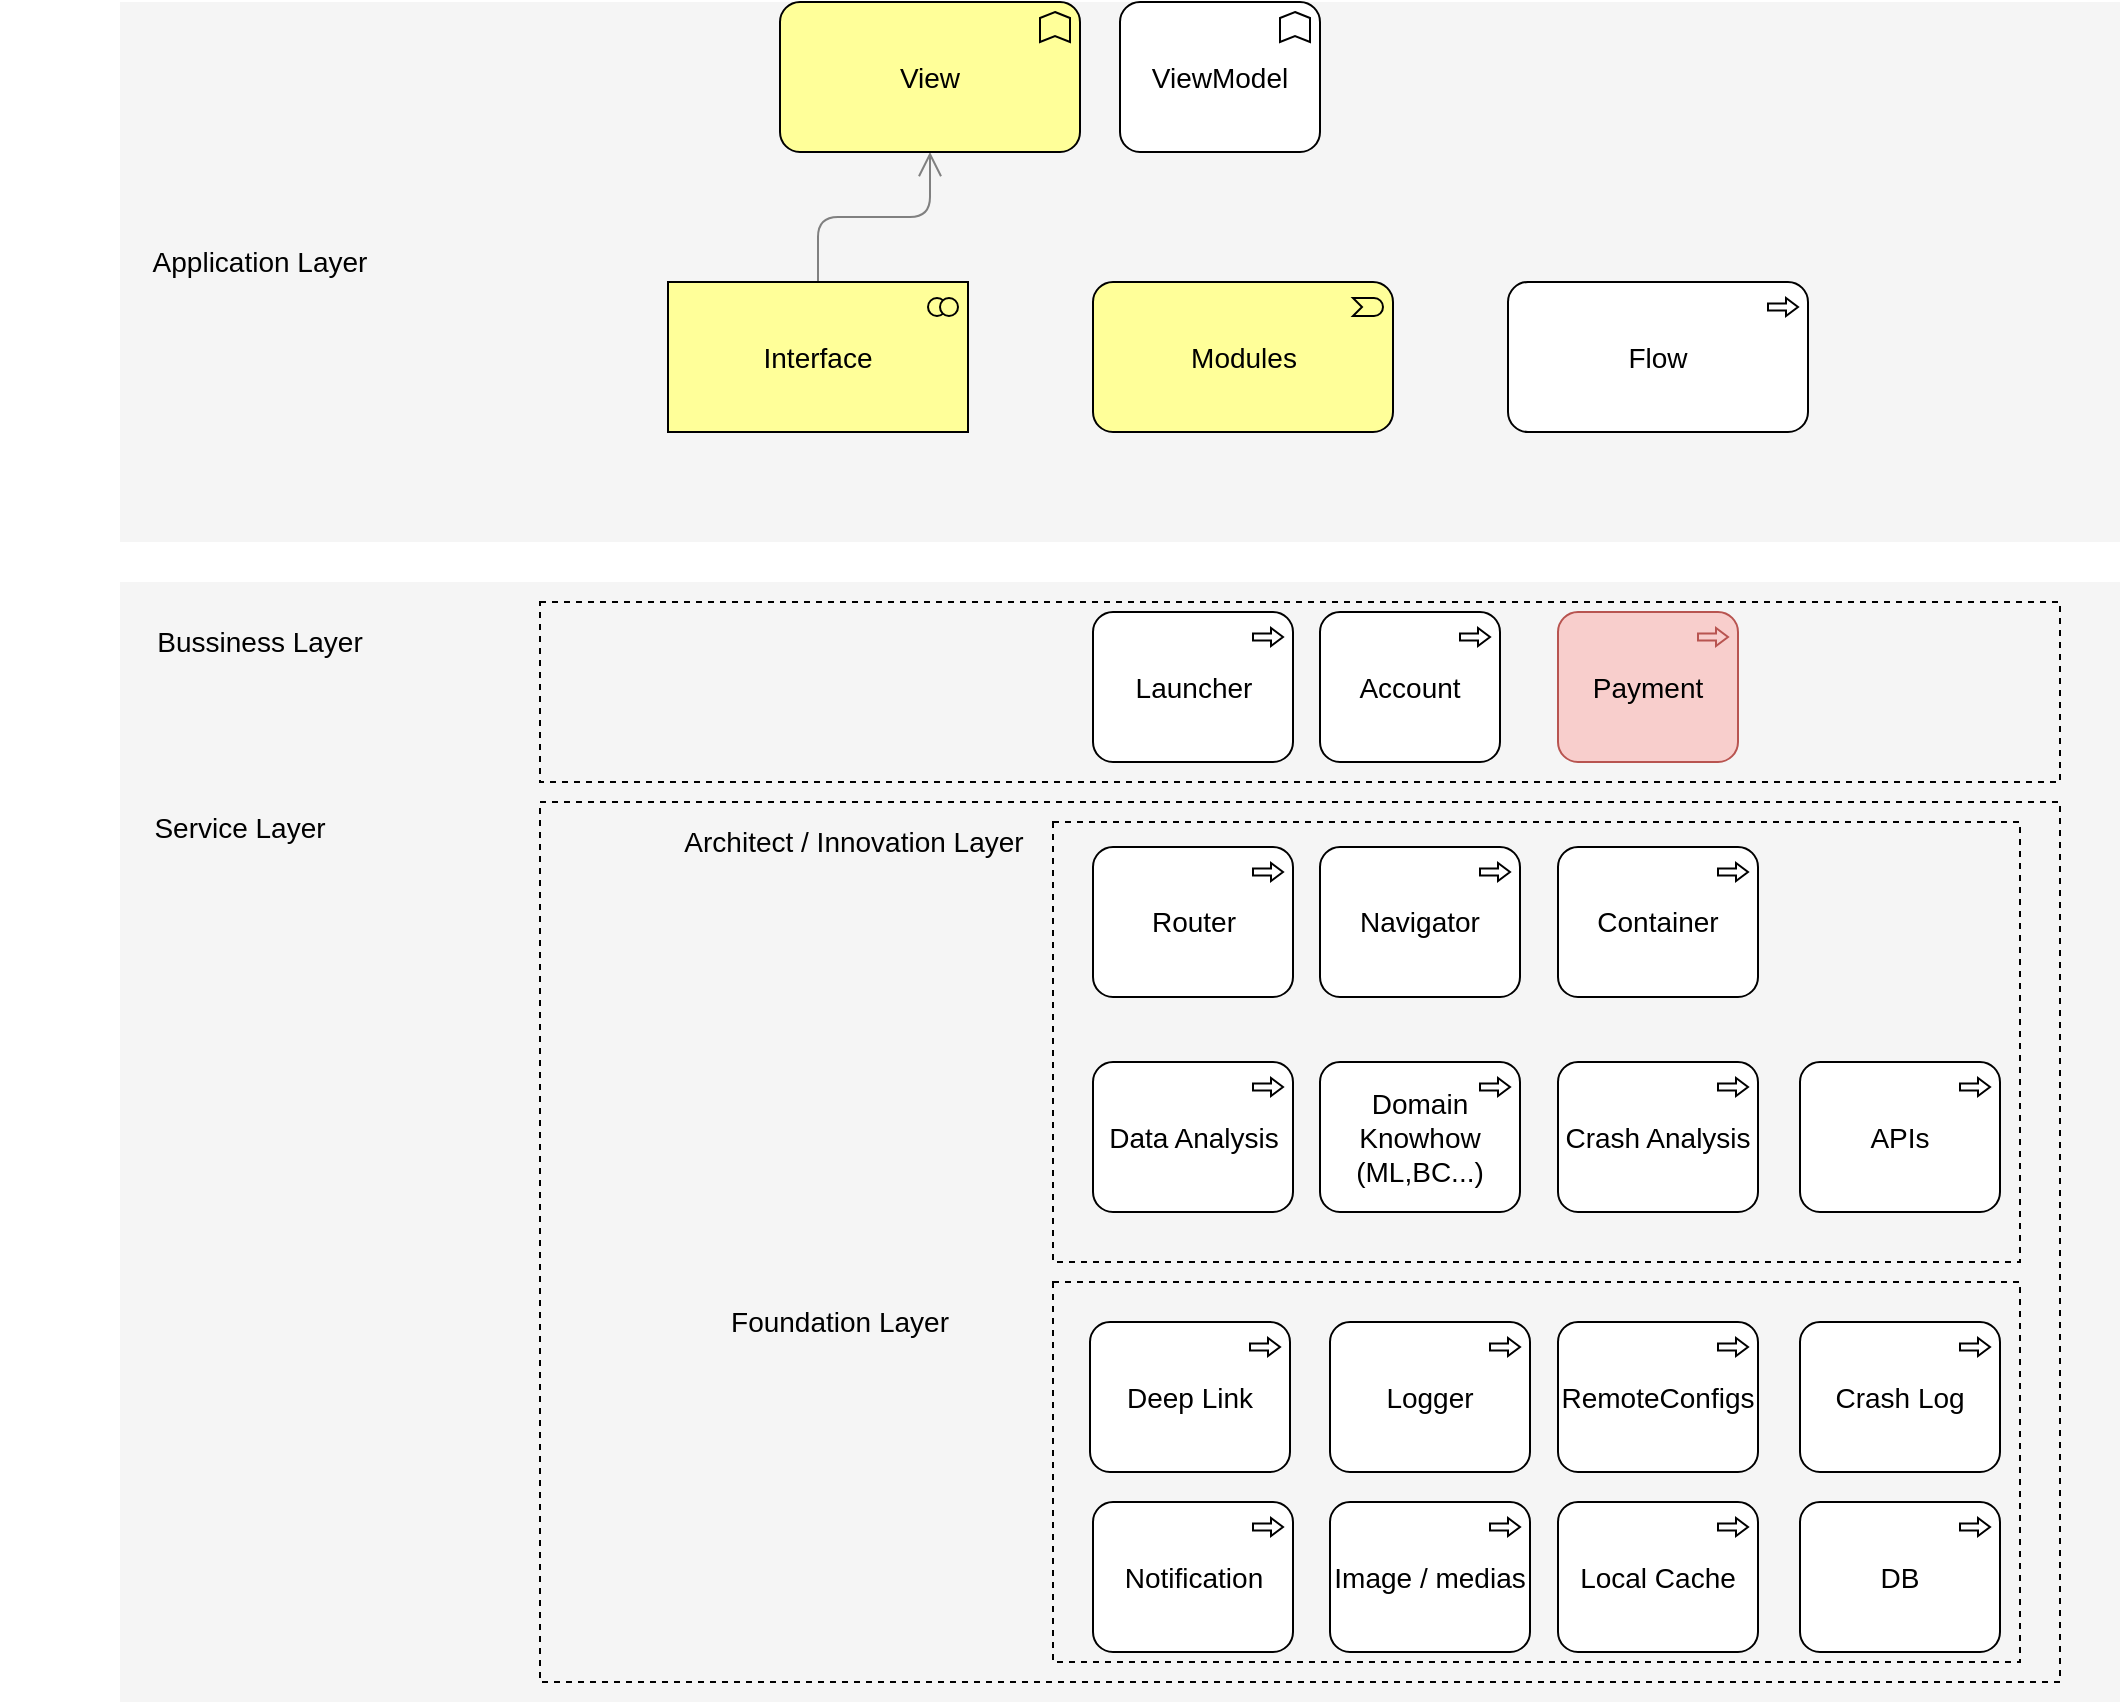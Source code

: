<mxfile version="13.7.3" type="github">
  <diagram id="6I0OCvxSQrVGMHxT2VVA" name="Page-1">
    <mxGraphModel dx="1239" dy="841" grid="1" gridSize="10" guides="1" tooltips="1" connect="1" arrows="1" fold="1" page="1" pageScale="1" pageWidth="850" pageHeight="1100" math="0" shadow="0">
      <root>
        <mxCell id="0" />
        <mxCell id="1" parent="0" />
        <mxCell id="dKdSaXE48SgPbhcamS2K-31" value="" style="whiteSpace=wrap;html=1;strokeColor=none;strokeWidth=1;fillColor=#f5f5f5;fontSize=14;" parent="1" vertex="1">
          <mxGeometry x="310" y="490" width="1000" height="560" as="geometry" />
        </mxCell>
        <mxCell id="dKdSaXE48SgPbhcamS2K-32" value="" style="whiteSpace=wrap;html=1;strokeColor=none;strokeWidth=1;fillColor=#f5f5f5;fontSize=14;" parent="1" vertex="1">
          <mxGeometry x="310" y="200" width="1000" height="270" as="geometry" />
        </mxCell>
        <mxCell id="dKdSaXE48SgPbhcamS2K-46" style="edgeStyle=elbowEdgeStyle;rounded=1;elbow=vertical;html=1;startSize=10;endArrow=open;endFill=0;endSize=10;jettySize=auto;orthogonalLoop=1;strokeColor=#808080;fontSize=14;" parent="1" source="dKdSaXE48SgPbhcamS2K-55" target="dKdSaXE48SgPbhcamS2K-54" edge="1">
          <mxGeometry relative="1" as="geometry" />
        </mxCell>
        <mxCell id="dKdSaXE48SgPbhcamS2K-54" value="View" style="html=1;whiteSpace=wrap;fillColor=#ffff99;shape=mxgraph.archimate3.application;appType=func;archiType=rounded;fontSize=14;" parent="1" vertex="1">
          <mxGeometry x="640" y="200" width="150" height="75" as="geometry" />
        </mxCell>
        <mxCell id="dKdSaXE48SgPbhcamS2K-56" value="Modules" style="html=1;whiteSpace=wrap;fillColor=#ffff99;shape=mxgraph.archimate3.application;appType=event;archiType=rounded;fontSize=14;" parent="1" vertex="1">
          <mxGeometry x="796.5" y="340" width="150" height="75" as="geometry" />
        </mxCell>
        <mxCell id="dKdSaXE48SgPbhcamS2K-57" value="Flow" style="html=1;whiteSpace=wrap;shape=mxgraph.archimate3.application;appType=proc;archiType=rounded;fontSize=14;" parent="1" vertex="1">
          <mxGeometry x="1004" y="340" width="150" height="75" as="geometry" />
        </mxCell>
        <mxCell id="dKdSaXE48SgPbhcamS2K-60" value="Application Layer" style="text;html=1;strokeColor=none;fillColor=none;align=center;verticalAlign=middle;whiteSpace=wrap;fontSize=14;" parent="1" vertex="1">
          <mxGeometry x="260" y="320" width="240" height="20" as="geometry" />
        </mxCell>
        <mxCell id="dKdSaXE48SgPbhcamS2K-55" value="Interface" style="html=1;whiteSpace=wrap;fillColor=#ffff99;shape=mxgraph.archimate3.application;appType=collab;archiType=square;fontSize=14;" parent="1" vertex="1">
          <mxGeometry x="584" y="340" width="150" height="75" as="geometry" />
        </mxCell>
        <mxCell id="H5xaVmF9Y_K5JrJkrrNT-2" value="ViewModel" style="html=1;whiteSpace=wrap;shape=mxgraph.archimate3.application;appType=func;archiType=rounded;fontSize=14;" vertex="1" parent="1">
          <mxGeometry x="810" y="200" width="100" height="75" as="geometry" />
        </mxCell>
        <mxCell id="H5xaVmF9Y_K5JrJkrrNT-3" value="Launcher" style="html=1;whiteSpace=wrap;shape=mxgraph.archimate3.application;appType=proc;archiType=rounded;fontSize=14;" vertex="1" parent="1">
          <mxGeometry x="796.5" y="505" width="100" height="75" as="geometry" />
        </mxCell>
        <mxCell id="H5xaVmF9Y_K5JrJkrrNT-4" value="Account" style="html=1;whiteSpace=wrap;shape=mxgraph.archimate3.application;appType=proc;archiType=rounded;fontSize=14;" vertex="1" parent="1">
          <mxGeometry x="910" y="505" width="90" height="75" as="geometry" />
        </mxCell>
        <mxCell id="H5xaVmF9Y_K5JrJkrrNT-5" value="Payment" style="html=1;whiteSpace=wrap;shape=mxgraph.archimate3.application;appType=proc;archiType=rounded;fontSize=14;fillColor=#f8cecc;strokeColor=#b85450;" vertex="1" parent="1">
          <mxGeometry x="1029" y="505" width="90" height="75" as="geometry" />
        </mxCell>
        <mxCell id="H5xaVmF9Y_K5JrJkrrNT-6" value="Router" style="html=1;whiteSpace=wrap;shape=mxgraph.archimate3.application;appType=proc;archiType=rounded;fontSize=14;" vertex="1" parent="1">
          <mxGeometry x="796.5" y="622.5" width="100" height="75" as="geometry" />
        </mxCell>
        <mxCell id="H5xaVmF9Y_K5JrJkrrNT-7" value="Navigator" style="html=1;whiteSpace=wrap;shape=mxgraph.archimate3.application;appType=proc;archiType=rounded;fontSize=14;" vertex="1" parent="1">
          <mxGeometry x="910" y="622.5" width="100" height="75" as="geometry" />
        </mxCell>
        <mxCell id="H5xaVmF9Y_K5JrJkrrNT-8" value="Data Analysis" style="html=1;whiteSpace=wrap;shape=mxgraph.archimate3.application;appType=proc;archiType=rounded;fontSize=14;" vertex="1" parent="1">
          <mxGeometry x="796.5" y="730" width="100" height="75" as="geometry" />
        </mxCell>
        <mxCell id="H5xaVmF9Y_K5JrJkrrNT-11" value="Deep Link" style="html=1;whiteSpace=wrap;shape=mxgraph.archimate3.application;appType=proc;archiType=rounded;fontSize=14;" vertex="1" parent="1">
          <mxGeometry x="795" y="860" width="100" height="75" as="geometry" />
        </mxCell>
        <mxCell id="H5xaVmF9Y_K5JrJkrrNT-12" value="Container" style="html=1;whiteSpace=wrap;shape=mxgraph.archimate3.application;appType=proc;archiType=rounded;fontSize=14;" vertex="1" parent="1">
          <mxGeometry x="1029" y="622.5" width="100" height="75" as="geometry" />
        </mxCell>
        <mxCell id="H5xaVmF9Y_K5JrJkrrNT-13" value="Logger" style="html=1;whiteSpace=wrap;shape=mxgraph.archimate3.application;appType=proc;archiType=rounded;fontSize=14;" vertex="1" parent="1">
          <mxGeometry x="915" y="860" width="100" height="75" as="geometry" />
        </mxCell>
        <mxCell id="H5xaVmF9Y_K5JrJkrrNT-14" value="RemoteConfigs" style="html=1;whiteSpace=wrap;shape=mxgraph.archimate3.application;appType=proc;archiType=rounded;fontSize=14;" vertex="1" parent="1">
          <mxGeometry x="1029" y="860" width="100" height="75" as="geometry" />
        </mxCell>
        <mxCell id="H5xaVmF9Y_K5JrJkrrNT-15" value="Crash Log" style="html=1;whiteSpace=wrap;shape=mxgraph.archimate3.application;appType=proc;archiType=rounded;fontSize=14;" vertex="1" parent="1">
          <mxGeometry x="1150" y="860" width="100" height="75" as="geometry" />
        </mxCell>
        <mxCell id="H5xaVmF9Y_K5JrJkrrNT-16" value="Domain Knowhow (ML,BC...)" style="html=1;whiteSpace=wrap;shape=mxgraph.archimate3.application;appType=proc;archiType=rounded;fontSize=14;" vertex="1" parent="1">
          <mxGeometry x="910" y="730" width="100" height="75" as="geometry" />
        </mxCell>
        <mxCell id="H5xaVmF9Y_K5JrJkrrNT-17" value="Crash Analysis" style="html=1;whiteSpace=wrap;shape=mxgraph.archimate3.application;appType=proc;archiType=rounded;fontSize=14;" vertex="1" parent="1">
          <mxGeometry x="1029" y="730" width="100" height="75" as="geometry" />
        </mxCell>
        <mxCell id="H5xaVmF9Y_K5JrJkrrNT-18" value="Notification" style="html=1;whiteSpace=wrap;shape=mxgraph.archimate3.application;appType=proc;archiType=rounded;fontSize=14;" vertex="1" parent="1">
          <mxGeometry x="796.5" y="950" width="100" height="75" as="geometry" />
        </mxCell>
        <mxCell id="H5xaVmF9Y_K5JrJkrrNT-19" value="Image / medias" style="html=1;whiteSpace=wrap;shape=mxgraph.archimate3.application;appType=proc;archiType=rounded;fontSize=14;" vertex="1" parent="1">
          <mxGeometry x="915" y="950" width="100" height="75" as="geometry" />
        </mxCell>
        <mxCell id="H5xaVmF9Y_K5JrJkrrNT-20" value="Local Cache" style="html=1;whiteSpace=wrap;shape=mxgraph.archimate3.application;appType=proc;archiType=rounded;fontSize=14;" vertex="1" parent="1">
          <mxGeometry x="1029" y="950" width="100" height="75" as="geometry" />
        </mxCell>
        <mxCell id="H5xaVmF9Y_K5JrJkrrNT-21" value="APIs" style="html=1;whiteSpace=wrap;shape=mxgraph.archimate3.application;appType=proc;archiType=rounded;fontSize=14;" vertex="1" parent="1">
          <mxGeometry x="1150" y="730" width="100" height="75" as="geometry" />
        </mxCell>
        <mxCell id="H5xaVmF9Y_K5JrJkrrNT-22" value="DB" style="html=1;whiteSpace=wrap;shape=mxgraph.archimate3.application;appType=proc;archiType=rounded;fontSize=14;" vertex="1" parent="1">
          <mxGeometry x="1150" y="950" width="100" height="75" as="geometry" />
        </mxCell>
        <mxCell id="H5xaVmF9Y_K5JrJkrrNT-23" value="" style="rounded=0;whiteSpace=wrap;html=1;fillColor=none;dashed=1;" vertex="1" parent="1">
          <mxGeometry x="776.5" y="610" width="483.5" height="220" as="geometry" />
        </mxCell>
        <mxCell id="H5xaVmF9Y_K5JrJkrrNT-24" value="" style="rounded=0;whiteSpace=wrap;html=1;fillColor=none;dashed=1;" vertex="1" parent="1">
          <mxGeometry x="776.5" y="840" width="483.5" height="190" as="geometry" />
        </mxCell>
        <mxCell id="H5xaVmF9Y_K5JrJkrrNT-25" value="" style="rounded=0;whiteSpace=wrap;html=1;fillColor=none;dashed=1;" vertex="1" parent="1">
          <mxGeometry x="520" y="600" width="760" height="440" as="geometry" />
        </mxCell>
        <mxCell id="H5xaVmF9Y_K5JrJkrrNT-26" value="" style="rounded=0;whiteSpace=wrap;html=1;fillColor=none;dashed=1;" vertex="1" parent="1">
          <mxGeometry x="520" y="500" width="760" height="90" as="geometry" />
        </mxCell>
        <mxCell id="H5xaVmF9Y_K5JrJkrrNT-27" value="Architect / Innovation Layer" style="text;html=1;strokeColor=none;fillColor=none;align=center;verticalAlign=middle;whiteSpace=wrap;fontSize=14;" vertex="1" parent="1">
          <mxGeometry x="556.5" y="610" width="240" height="20" as="geometry" />
        </mxCell>
        <mxCell id="H5xaVmF9Y_K5JrJkrrNT-28" value="Foundation Layer" style="text;html=1;strokeColor=none;fillColor=none;align=center;verticalAlign=middle;whiteSpace=wrap;fontSize=14;" vertex="1" parent="1">
          <mxGeometry x="570" y="850" width="200" height="20" as="geometry" />
        </mxCell>
        <mxCell id="H5xaVmF9Y_K5JrJkrrNT-29" value="&lt;span&gt;Bussiness Layer&lt;/span&gt;" style="text;html=1;strokeColor=none;fillColor=none;align=center;verticalAlign=middle;whiteSpace=wrap;fontSize=14;" vertex="1" parent="1">
          <mxGeometry x="260" y="510" width="240" height="20" as="geometry" />
        </mxCell>
        <mxCell id="H5xaVmF9Y_K5JrJkrrNT-30" value="&lt;span&gt;Service Layer&lt;/span&gt;" style="text;html=1;strokeColor=none;fillColor=none;align=center;verticalAlign=middle;whiteSpace=wrap;fontSize=14;" vertex="1" parent="1">
          <mxGeometry x="250" y="602.5" width="240" height="20" as="geometry" />
        </mxCell>
      </root>
    </mxGraphModel>
  </diagram>
</mxfile>
